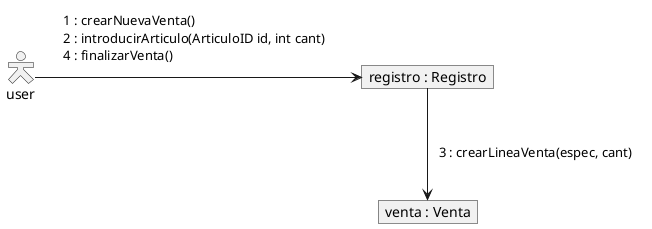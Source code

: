/'
CREAR DIAGRAMA DE COMUNICACIÓN

public class Registro {
    private CatalogoProductos catalogo;
    private Venta venta;
    public Registro(CatalogoProductos cp) {...}
    public void finalizarVenta() {...}
    public void crearNuevaVenta() {...}
    public void introducirArticulo(ArticuloID id, int cant) {
        EspecificacionProducto espec = catalogo.getEspecificacion(id);
        venta.crearLineaVenta(espec, cant);
    }
}
public class Venta {
    private Date fechaHora = new Date();
    private List lineasVenta = new ArrayList();
    ...
    public void crearLineaVenta(espec, cant){
        lineasVenta.añadir(new LineaVenta(espec, cant));
    }
}
'/

@startuml EJERCICIO_H

allowmixing
skinparam actorStyle hollow
skinparam noteBackgroundColor transparent
skinparam noteBorderColor transparent
hide members

object "registro : Registro" as registro
object "venta : Venta" as venta
actor user

user -> registro 
note on link
1 : crearNuevaVenta()
2 : introducirArticulo(ArticuloID id, int cant)
4 : finalizarVenta()
end note

registro -d-> venta
note on link
3 : crearLineaVenta(espec, cant)
end note

@enduml